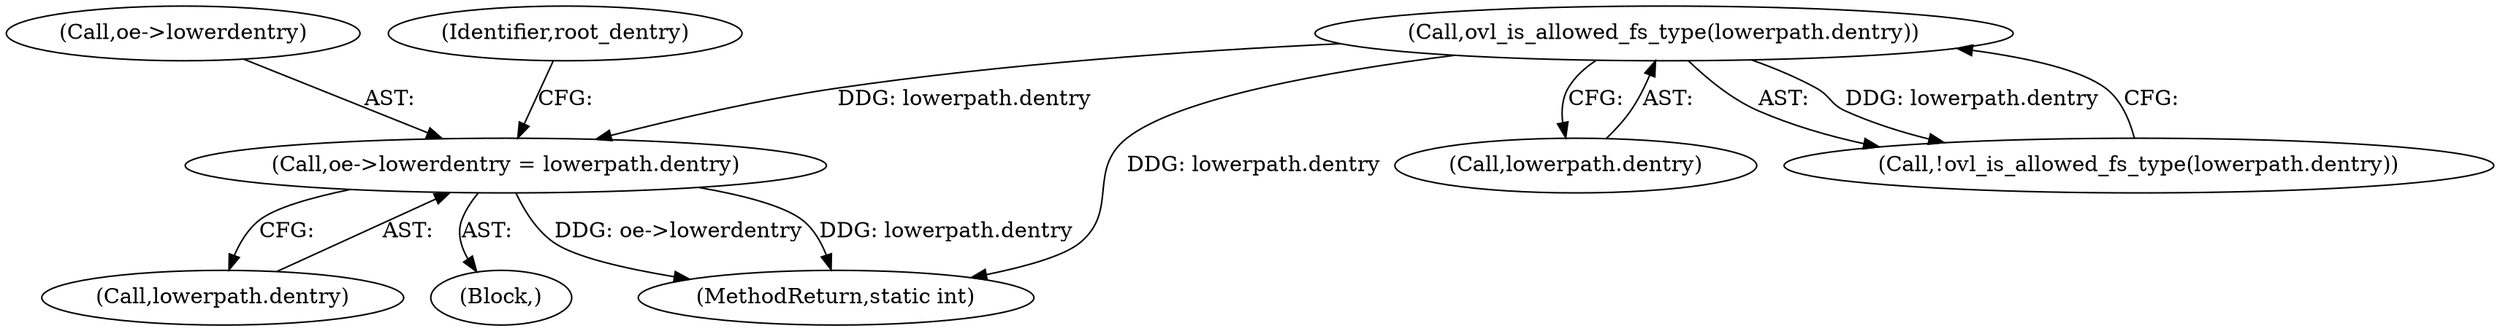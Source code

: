 digraph "0_linux_69c433ed2ecd2d3264efd7afec4439524b319121_0@pointer" {
"1000506" [label="(Call,oe->lowerdentry = lowerpath.dentry)"];
"1000299" [label="(Call,ovl_is_allowed_fs_type(lowerpath.dentry))"];
"1000507" [label="(Call,oe->lowerdentry)"];
"1000299" [label="(Call,ovl_is_allowed_fs_type(lowerpath.dentry))"];
"1000300" [label="(Call,lowerpath.dentry)"];
"1000510" [label="(Call,lowerpath.dentry)"];
"1000107" [label="(Block,)"];
"1000506" [label="(Call,oe->lowerdentry = lowerpath.dentry)"];
"1000595" [label="(MethodReturn,static int)"];
"1000515" [label="(Identifier,root_dentry)"];
"1000298" [label="(Call,!ovl_is_allowed_fs_type(lowerpath.dentry))"];
"1000506" -> "1000107"  [label="AST: "];
"1000506" -> "1000510"  [label="CFG: "];
"1000507" -> "1000506"  [label="AST: "];
"1000510" -> "1000506"  [label="AST: "];
"1000515" -> "1000506"  [label="CFG: "];
"1000506" -> "1000595"  [label="DDG: oe->lowerdentry"];
"1000506" -> "1000595"  [label="DDG: lowerpath.dentry"];
"1000299" -> "1000506"  [label="DDG: lowerpath.dentry"];
"1000299" -> "1000298"  [label="AST: "];
"1000299" -> "1000300"  [label="CFG: "];
"1000300" -> "1000299"  [label="AST: "];
"1000298" -> "1000299"  [label="CFG: "];
"1000299" -> "1000595"  [label="DDG: lowerpath.dentry"];
"1000299" -> "1000298"  [label="DDG: lowerpath.dentry"];
}
